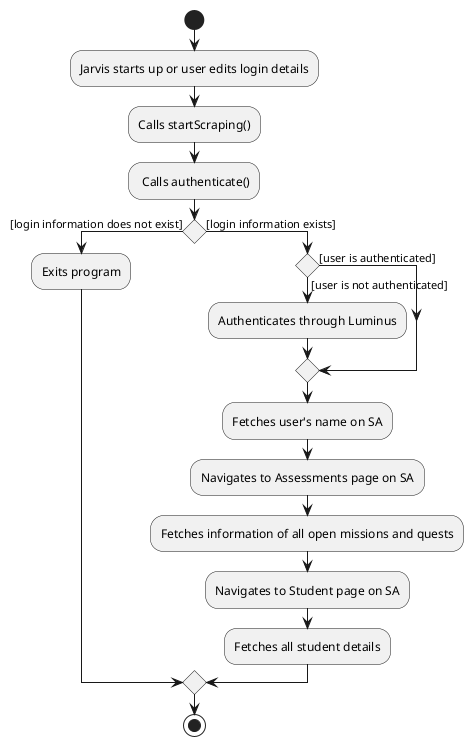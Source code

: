 @startuml
start
:Jarvis starts up or user edits login details;
:Calls startScraping();
: Calls authenticate();

If () then ([login information does not exist])
    :Exits program;

    else ([login information exists])


    If () then ([user is not authenticated])
    :Authenticates through Luminus;

    else ([user is authenticated])
        endif
    :Fetches user's name on SA;
    :Navigates to Assessments page on SA;
    :Fetches information of all open missions and quests;
    :Navigates to Student page on SA;
    :Fetches all student details;
    endif
stop
@enduml

